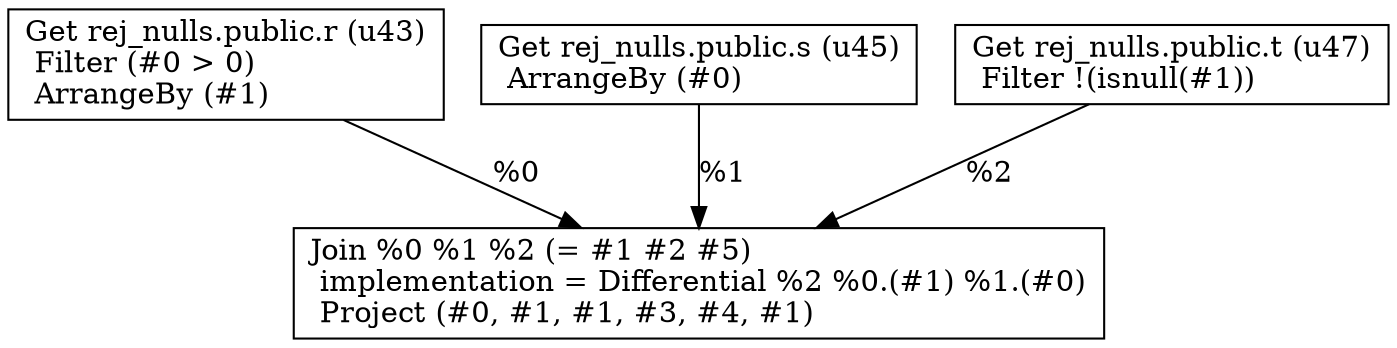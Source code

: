 digraph G {
    node0 [shape = record, label=" Get rej_nulls.public.r (u43)\l Filter (#0 \> 0)\l ArrangeBy (#1)\l"]
    node1 [shape = record, label=" Get rej_nulls.public.s (u45)\l ArrangeBy (#0)\l"]
    node2 [shape = record, label=" Get rej_nulls.public.t (u47)\l Filter !(isnull(#1))\l"]
    node3 [shape = record, label=" Join %0 %1 %2 (= #1 #2 #5)\l  implementation = Differential %2 %0.(#1) %1.(#0)\l Project (#0, #1, #1, #3, #4, #1)\l"]
    node0 -> node3 [label = "%0\l"]
    node2 -> node3 [label = "%2\l"]
    node1 -> node3 [label = "%1\l"]
}
